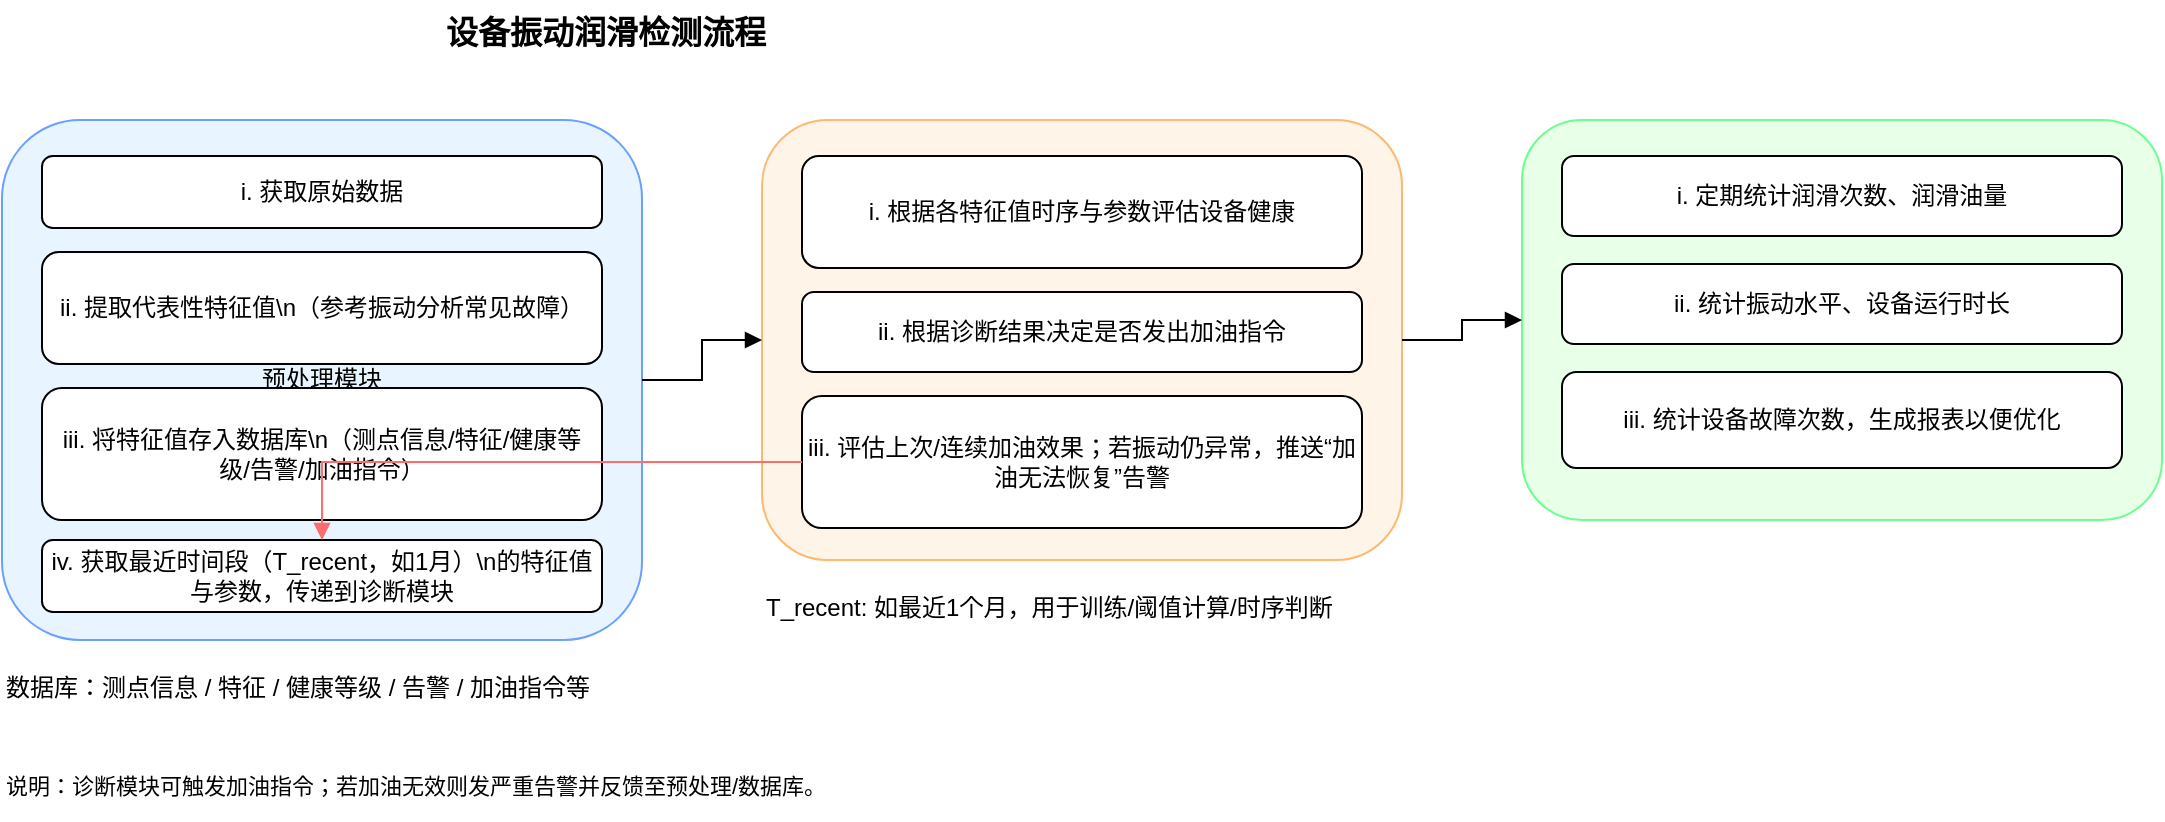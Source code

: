 <?xml version="1.0" encoding="UTF-8"?>
<mxfile version="20.0.8" type="device">
  <diagram id="diagram-1" name="振动润滑检测流程">
    <mxGraphModel dx="1207" dy="794" grid="1" gridSize="10" guides="1" tooltips="1" connect="1" arrows="1" fold="1" page="1" pageScale="1" pageWidth="827" pageHeight="1169" math="0" shadow="0">
      <root>
        <mxCell id="0"/>
        <mxCell id="1" parent="0"/>

        <!-- Title -->
        <mxCell id="title" value="设备振动润滑检测流程" style="text;html=1;strokeColor=none;fillColor=none;fontSize=16;fontStyle=1" vertex="1" parent="1">
          <mxGeometry x="260" y="20" width="380" height="30" as="geometry"/>
        </mxCell>

        <!-- Preprocessing module container -->
        <mxCell id="pre_container" value="预处理模块" style="rounded=1;whiteSpace=wrap;html=1;fillColor=#E8F4FF;strokeColor=#6CA0FF" vertex="1" parent="1">
          <mxGeometry x="40" y="80" width="320" height="260" as="geometry"/>
        </mxCell>

        <!-- Preprocessing children -->
        <mxCell id="pre_i" value="i. 获取原始数据" style="rounded=1;whiteSpace=wrap;html=1;spacing=4" vertex="1" parent="pre_container">
          <mxGeometry x="20" y="18" width="280" height="36" as="geometry"/>
        </mxCell>

        <mxCell id="pre_ii" value="ii. 提取代表性特征值\n（参考振动分析常见故障）" style="rounded=1;whiteSpace=wrap;html=1;spacing=4" vertex="1" parent="pre_container">
          <mxGeometry x="20" y="66" width="280" height="56" as="geometry"/>
        </mxCell>

        <mxCell id="pre_iii" value="iii. 将特征值存入数据库\n（测点信息/特征/健康等级/告警/加油指令）" style="rounded=1;whiteSpace=wrap;html=1;spacing=4" vertex="1" parent="pre_container">
          <mxGeometry x="20" y="134" width="280" height="66" as="geometry"/>
        </mxCell>

        <mxCell id="pre_iv" value="iv. 获取最近时间段（T_recent，如1月）\n的特征值与参数，传递到诊断模块" style="rounded=1;whiteSpace=wrap;html=1;spacing=4" vertex="1" parent="pre_container">
          <mxGeometry x="20" y="210" width="280" height="36" as="geometry"/>
        </mxCell>

        <!-- Diagnosis module container -->
        <mxCell id="diag_container" value="诊断模块" style="rounded=1;whiteSpace=wrap;html=1;fillColor=#FFF4E8;strokeColor=#FFB86C" vertex="1" parent="1">
          <mxGeometry x="420" y="80" width="320" height="220" as="geometry"/>
        </mxCell>

        <!-- Diagnosis children -->
        <mxCell id="diag_i" value="i. 根据各特征值时序与参数评估设备健康" style="rounded=1;whiteSpace=wrap;html=1;spacing=4" vertex="1" parent="diag_container">
          <mxGeometry x="20" y="18" width="280" height="56" as="geometry"/>
        </mxCell>

        <mxCell id="diag_ii" value="ii. 根据诊断结果决定是否发出加油指令" style="rounded=1;whiteSpace=wrap;html=1;spacing=4" vertex="1" parent="diag_container">
          <mxGeometry x="20" y="86" width="280" height="40" as="geometry"/>
        </mxCell>

        <mxCell id="diag_iii" value="iii. 评估上次/连续加油效果；若振动仍异常，推送“加油无法恢复”告警" style="rounded=1;whiteSpace=wrap;html=1;spacing=4" vertex="1" parent="diag_container">
          <mxGeometry x="20" y="138" width="280" height="66" as="geometry"/>
        </mxCell>

        <!-- Statistics module container -->
        <mxCell id="stat_container" value="统计模块" style="rounded=1;whiteSpace=wrap;html=1;fillColor=#E8FFE8;strokeColor=#6CFF8F" vertex="1" parent="1">
          <mxGeometry x="800" y="80" width="320" height="200" as="geometry"/>
        </mxCell>

        <!-- Statistics children -->
        <mxCell id="stat_i" value="i. 定期统计润滑次数、润滑油量" style="rounded=1;whiteSpace=wrap;html=1;spacing=4" vertex="1" parent="stat_container">
          <mxGeometry x="20" y="18" width="280" height="40" as="geometry"/>
        </mxCell>

        <mxCell id="stat_ii" value="ii. 统计振动水平、设备运行时长" style="rounded=1;whiteSpace=wrap;html=1;spacing=4" vertex="1" parent="stat_container">
          <mxGeometry x="20" y="72" width="280" height="40" as="geometry"/>
        </mxCell>

        <mxCell id="stat_iii" value="iii. 统计设备故障次数，生成报表以便优化" style="rounded=1;whiteSpace=wrap;html=1;spacing=4" vertex="1" parent="stat_container">
          <mxGeometry x="20" y="126" width="280" height="48" as="geometry"/>
        </mxCell>

        <!-- Connectors: Pre -> Diag -->
        <mxCell id="edge_pre_diag" style="edgeStyle=orthogonalEdgeStyle;rounded=0;orthogonalLoop=1;jettySize=auto;html=1;endArrow=block" edge="1" parent="1" source="pre_container" target="diag_container">
          <mxGeometry relative="1" as="geometry"/>
        </mxCell>

        <!-- Connectors: Diag -> Stat -->
        <mxCell id="edge_diag_stat" style="edgeStyle=orthogonalEdgeStyle;rounded=0;orthogonalLoop=1;jettySize=auto;html=1;endArrow=block" edge="1" parent="1" source="diag_container" target="stat_container">
          <mxGeometry relative="1" as="geometry"/>
        </mxCell>

        <!-- Connector: Diag (effect eval) -> Pre (feedback loop) -->
        <mxCell id="edge_diag_pre_feedback" style="edgeStyle=orthogonalEdgeStyle;rounded=0;orthogonalLoop=1;jettySize=auto;html=1;endArrow=block;strokeColor=#FF6C6C" edge="1" parent="1" source="diag_iii" target="pre_iv">
          <mxGeometry relative="1" as="geometry"/>
        </mxCell>

        <!-- Notes / annotations -->
        <mxCell id="note1" value="数据库：测点信息 / 特征 / 健康等级 / 告警 / 加油指令等" style="text;html=1;strokeColor=none;fillColor=none;fontSize=12" vertex="1" parent="1">
          <mxGeometry x="40" y="350" width="420" height="30" as="geometry"/>
        </mxCell>

        <mxCell id="note2" value="T_recent: 如最近1个月，用于训练/阈值计算/时序判断" style="text;html=1;strokeColor=none;fillColor=none;fontSize=12" vertex="1" parent="1">
          <mxGeometry x="420" y="310" width="480" height="30" as="geometry"/>
        </mxCell>

        <!-- Small legend -->
        <mxCell id="legend" value="说明：诊断模块可触发加油指令；若加油无效则发严重告警并反馈至预处理/数据库。" style="text;html=1;strokeColor=none;fillColor=none;fontSize=11" vertex="1" parent="1">
          <mxGeometry x="40" y="400" width="1080" height="30" as="geometry"/>
        </mxCell>

      </root>
    </mxGraphModel>
  </diagram>
</mxfile>

